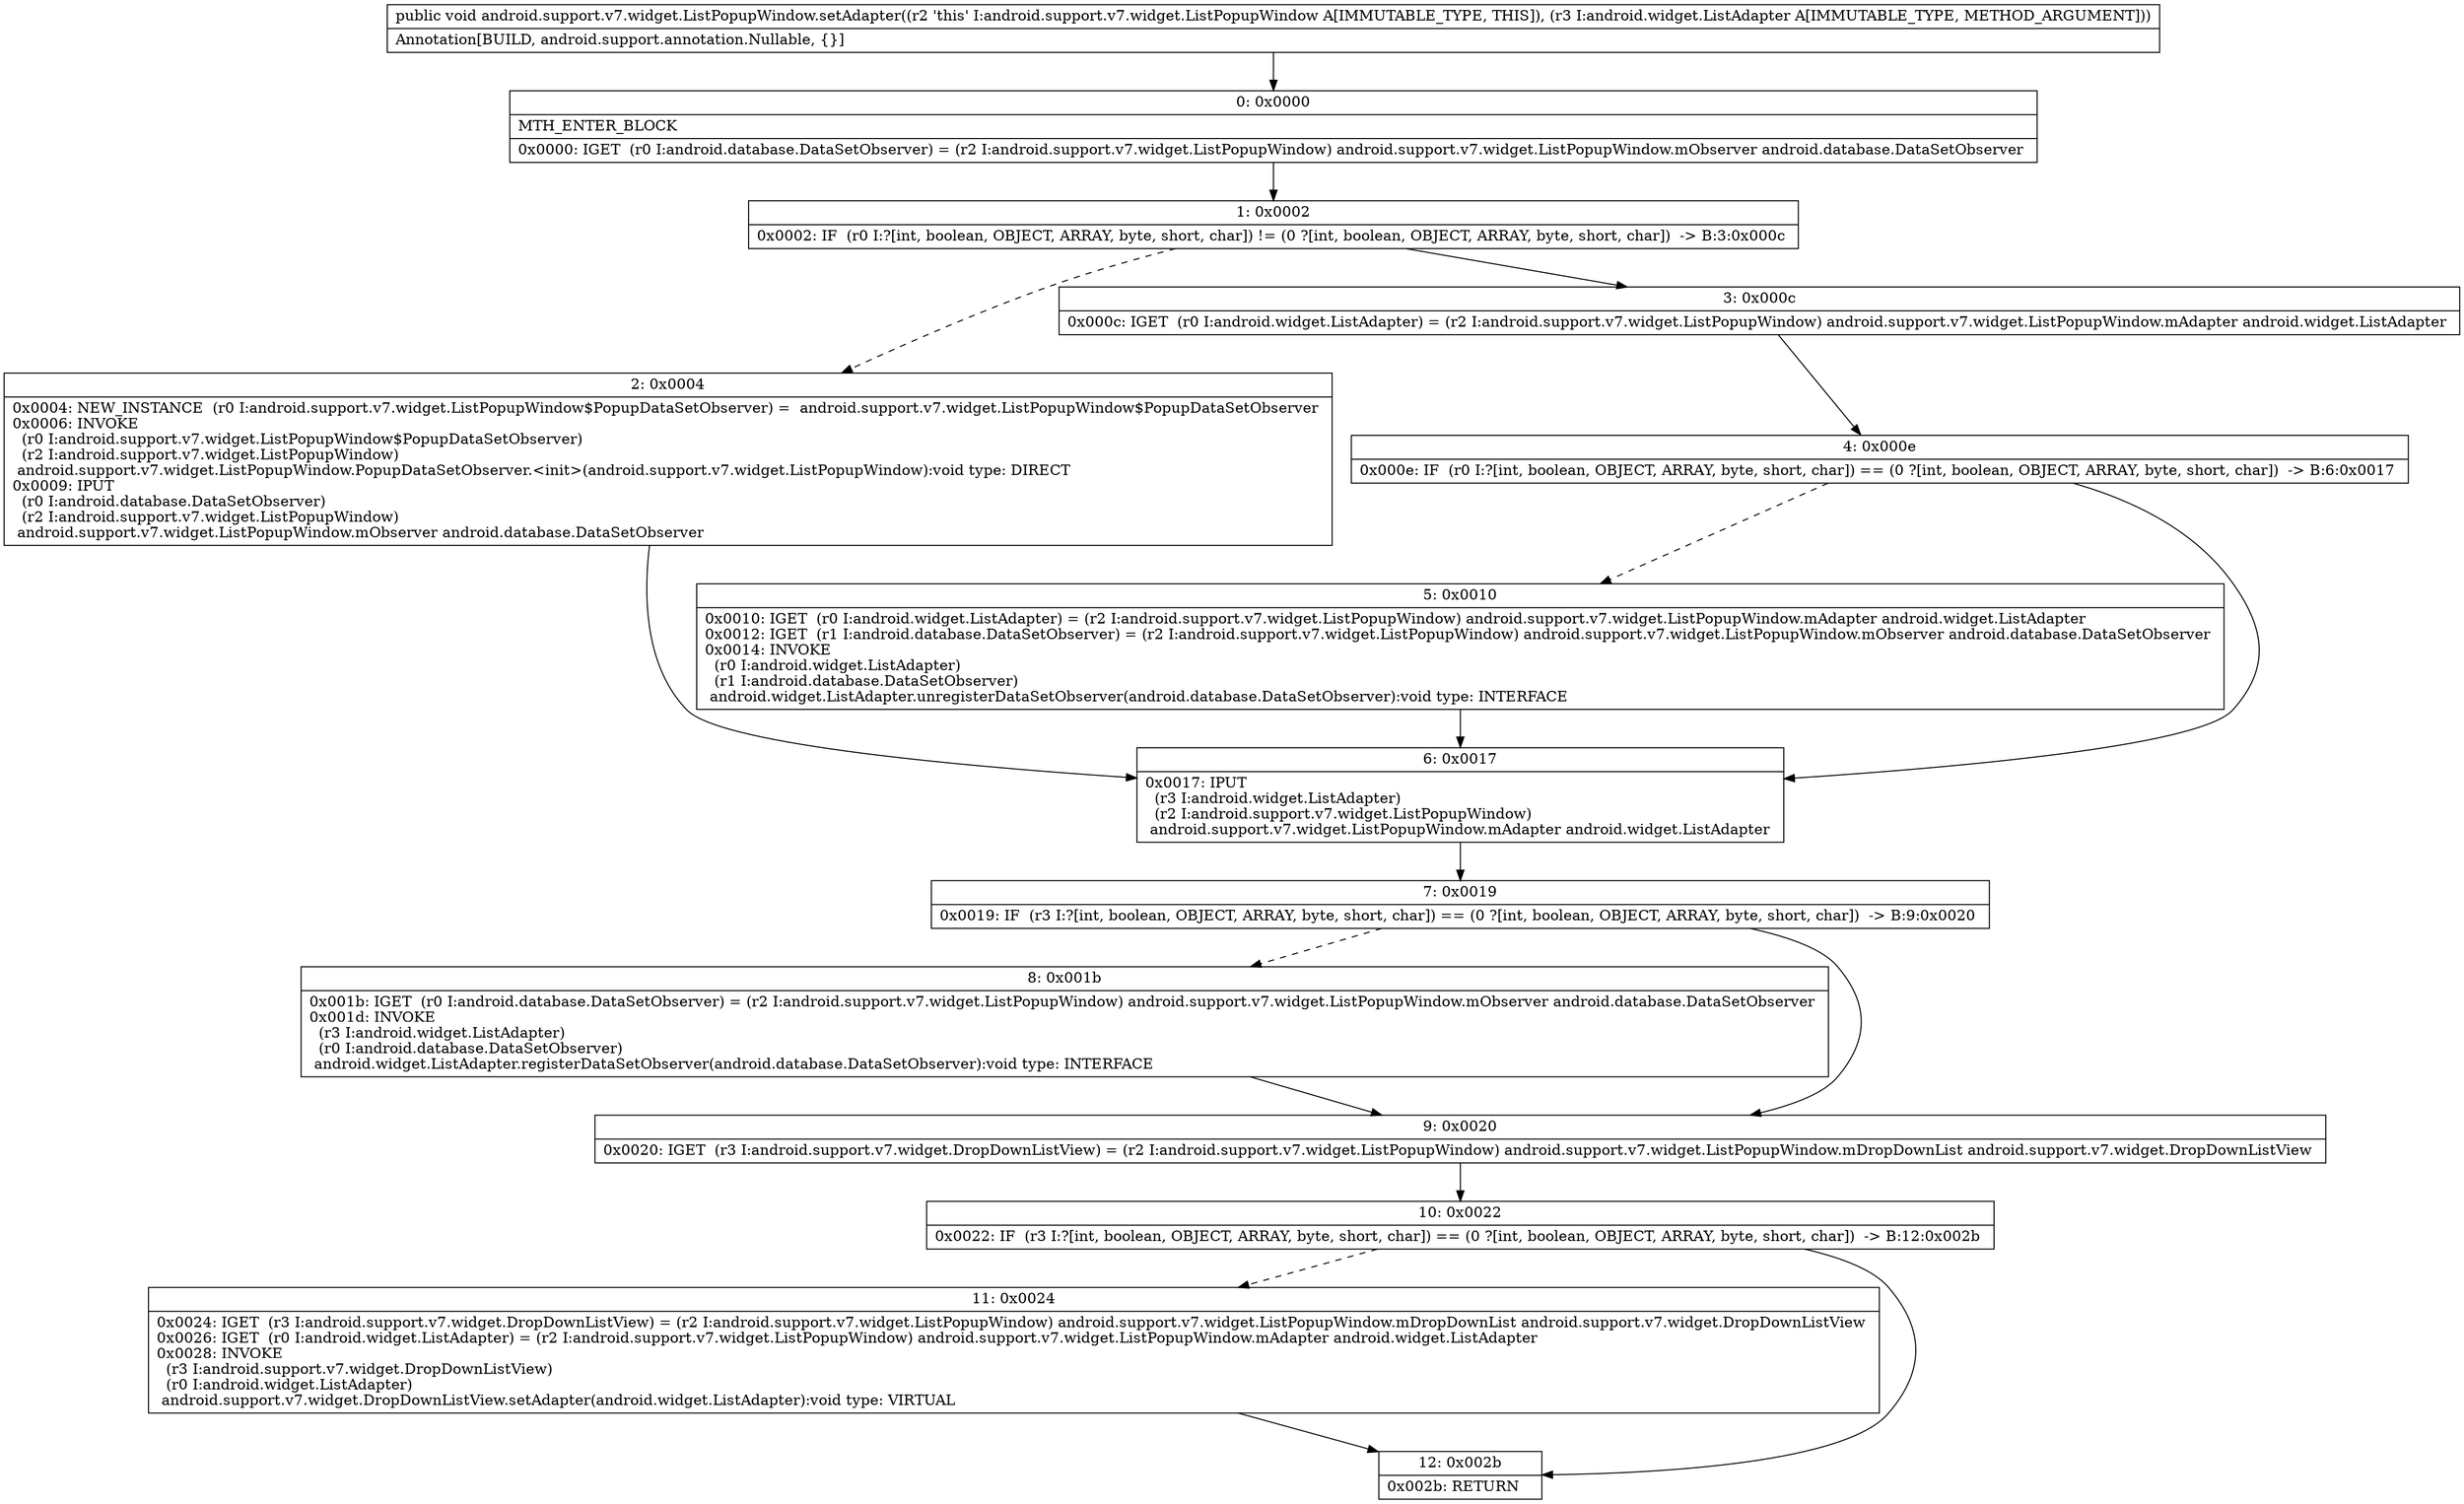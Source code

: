 digraph "CFG forandroid.support.v7.widget.ListPopupWindow.setAdapter(Landroid\/widget\/ListAdapter;)V" {
Node_0 [shape=record,label="{0\:\ 0x0000|MTH_ENTER_BLOCK\l|0x0000: IGET  (r0 I:android.database.DataSetObserver) = (r2 I:android.support.v7.widget.ListPopupWindow) android.support.v7.widget.ListPopupWindow.mObserver android.database.DataSetObserver \l}"];
Node_1 [shape=record,label="{1\:\ 0x0002|0x0002: IF  (r0 I:?[int, boolean, OBJECT, ARRAY, byte, short, char]) != (0 ?[int, boolean, OBJECT, ARRAY, byte, short, char])  \-\> B:3:0x000c \l}"];
Node_2 [shape=record,label="{2\:\ 0x0004|0x0004: NEW_INSTANCE  (r0 I:android.support.v7.widget.ListPopupWindow$PopupDataSetObserver) =  android.support.v7.widget.ListPopupWindow$PopupDataSetObserver \l0x0006: INVOKE  \l  (r0 I:android.support.v7.widget.ListPopupWindow$PopupDataSetObserver)\l  (r2 I:android.support.v7.widget.ListPopupWindow)\l android.support.v7.widget.ListPopupWindow.PopupDataSetObserver.\<init\>(android.support.v7.widget.ListPopupWindow):void type: DIRECT \l0x0009: IPUT  \l  (r0 I:android.database.DataSetObserver)\l  (r2 I:android.support.v7.widget.ListPopupWindow)\l android.support.v7.widget.ListPopupWindow.mObserver android.database.DataSetObserver \l}"];
Node_3 [shape=record,label="{3\:\ 0x000c|0x000c: IGET  (r0 I:android.widget.ListAdapter) = (r2 I:android.support.v7.widget.ListPopupWindow) android.support.v7.widget.ListPopupWindow.mAdapter android.widget.ListAdapter \l}"];
Node_4 [shape=record,label="{4\:\ 0x000e|0x000e: IF  (r0 I:?[int, boolean, OBJECT, ARRAY, byte, short, char]) == (0 ?[int, boolean, OBJECT, ARRAY, byte, short, char])  \-\> B:6:0x0017 \l}"];
Node_5 [shape=record,label="{5\:\ 0x0010|0x0010: IGET  (r0 I:android.widget.ListAdapter) = (r2 I:android.support.v7.widget.ListPopupWindow) android.support.v7.widget.ListPopupWindow.mAdapter android.widget.ListAdapter \l0x0012: IGET  (r1 I:android.database.DataSetObserver) = (r2 I:android.support.v7.widget.ListPopupWindow) android.support.v7.widget.ListPopupWindow.mObserver android.database.DataSetObserver \l0x0014: INVOKE  \l  (r0 I:android.widget.ListAdapter)\l  (r1 I:android.database.DataSetObserver)\l android.widget.ListAdapter.unregisterDataSetObserver(android.database.DataSetObserver):void type: INTERFACE \l}"];
Node_6 [shape=record,label="{6\:\ 0x0017|0x0017: IPUT  \l  (r3 I:android.widget.ListAdapter)\l  (r2 I:android.support.v7.widget.ListPopupWindow)\l android.support.v7.widget.ListPopupWindow.mAdapter android.widget.ListAdapter \l}"];
Node_7 [shape=record,label="{7\:\ 0x0019|0x0019: IF  (r3 I:?[int, boolean, OBJECT, ARRAY, byte, short, char]) == (0 ?[int, boolean, OBJECT, ARRAY, byte, short, char])  \-\> B:9:0x0020 \l}"];
Node_8 [shape=record,label="{8\:\ 0x001b|0x001b: IGET  (r0 I:android.database.DataSetObserver) = (r2 I:android.support.v7.widget.ListPopupWindow) android.support.v7.widget.ListPopupWindow.mObserver android.database.DataSetObserver \l0x001d: INVOKE  \l  (r3 I:android.widget.ListAdapter)\l  (r0 I:android.database.DataSetObserver)\l android.widget.ListAdapter.registerDataSetObserver(android.database.DataSetObserver):void type: INTERFACE \l}"];
Node_9 [shape=record,label="{9\:\ 0x0020|0x0020: IGET  (r3 I:android.support.v7.widget.DropDownListView) = (r2 I:android.support.v7.widget.ListPopupWindow) android.support.v7.widget.ListPopupWindow.mDropDownList android.support.v7.widget.DropDownListView \l}"];
Node_10 [shape=record,label="{10\:\ 0x0022|0x0022: IF  (r3 I:?[int, boolean, OBJECT, ARRAY, byte, short, char]) == (0 ?[int, boolean, OBJECT, ARRAY, byte, short, char])  \-\> B:12:0x002b \l}"];
Node_11 [shape=record,label="{11\:\ 0x0024|0x0024: IGET  (r3 I:android.support.v7.widget.DropDownListView) = (r2 I:android.support.v7.widget.ListPopupWindow) android.support.v7.widget.ListPopupWindow.mDropDownList android.support.v7.widget.DropDownListView \l0x0026: IGET  (r0 I:android.widget.ListAdapter) = (r2 I:android.support.v7.widget.ListPopupWindow) android.support.v7.widget.ListPopupWindow.mAdapter android.widget.ListAdapter \l0x0028: INVOKE  \l  (r3 I:android.support.v7.widget.DropDownListView)\l  (r0 I:android.widget.ListAdapter)\l android.support.v7.widget.DropDownListView.setAdapter(android.widget.ListAdapter):void type: VIRTUAL \l}"];
Node_12 [shape=record,label="{12\:\ 0x002b|0x002b: RETURN   \l}"];
MethodNode[shape=record,label="{public void android.support.v7.widget.ListPopupWindow.setAdapter((r2 'this' I:android.support.v7.widget.ListPopupWindow A[IMMUTABLE_TYPE, THIS]), (r3 I:android.widget.ListAdapter A[IMMUTABLE_TYPE, METHOD_ARGUMENT]))  | Annotation[BUILD, android.support.annotation.Nullable, \{\}]\l}"];
MethodNode -> Node_0;
Node_0 -> Node_1;
Node_1 -> Node_2[style=dashed];
Node_1 -> Node_3;
Node_2 -> Node_6;
Node_3 -> Node_4;
Node_4 -> Node_5[style=dashed];
Node_4 -> Node_6;
Node_5 -> Node_6;
Node_6 -> Node_7;
Node_7 -> Node_8[style=dashed];
Node_7 -> Node_9;
Node_8 -> Node_9;
Node_9 -> Node_10;
Node_10 -> Node_11[style=dashed];
Node_10 -> Node_12;
Node_11 -> Node_12;
}

